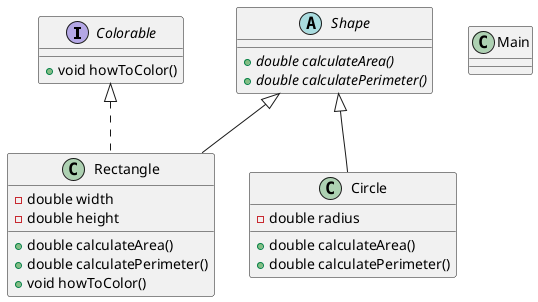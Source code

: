 @startuml
interface Colorable {
+ void howToColor()
}

abstract class Shape {
+ {abstract}double calculateArea()
+ {abstract}double calculatePerimeter()
}

class Main {

}

class Circle {
- double radius
+ double calculateArea()
+ double calculatePerimeter()
}


class Rectangle {
- double width
- double height
+ double calculateArea()
+ double calculatePerimeter()
+ void howToColor()
}




Shape <|-- Circle
Colorable <|.. Rectangle
Shape <|-- Rectangle
@enduml